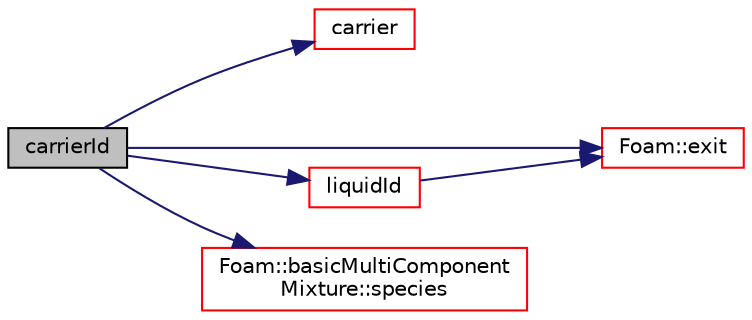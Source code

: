 digraph "carrierId"
{
  bgcolor="transparent";
  edge [fontname="Helvetica",fontsize="10",labelfontname="Helvetica",labelfontsize="10"];
  node [fontname="Helvetica",fontsize="10",shape=record];
  rankdir="LR";
  Node551 [label="carrierId",height=0.2,width=0.4,color="black", fillcolor="grey75", style="filled", fontcolor="black"];
  Node551 -> Node552 [color="midnightblue",fontsize="10",style="solid",fontname="Helvetica"];
  Node552 [label="carrier",height=0.2,width=0.4,color="red",URL="$a31525.html#a7c13dc537b35b66e277b8dd37f321d20",tooltip="Return reference to the gaseous components. "];
  Node551 -> Node598 [color="midnightblue",fontsize="10",style="solid",fontname="Helvetica"];
  Node598 [label="Foam::exit",height=0.2,width=0.4,color="red",URL="$a21851.html#a06ca7250d8e89caf05243ec094843642"];
  Node551 -> Node602 [color="midnightblue",fontsize="10",style="solid",fontname="Helvetica"];
  Node602 [label="liquidId",height=0.2,width=0.4,color="red",URL="$a31525.html#a35ff79c7764f520e9fbcf8f86514fc01",tooltip="Index of liquid component. "];
  Node602 -> Node598 [color="midnightblue",fontsize="10",style="solid",fontname="Helvetica"];
  Node551 -> Node606 [color="midnightblue",fontsize="10",style="solid",fontname="Helvetica"];
  Node606 [label="Foam::basicMultiComponent\lMixture::species",height=0.2,width=0.4,color="red",URL="$a31469.html#a4a7d087ab5f9a7f4ef676e8efa5290cd",tooltip="Return the table of species. "];
}
